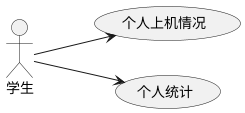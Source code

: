 @startuml
left to right direction
actor 学生
usecase 个人上机情况
usecase 个人统计

学生 -->个人上机情况
学生 -->个人统计

@enduml

